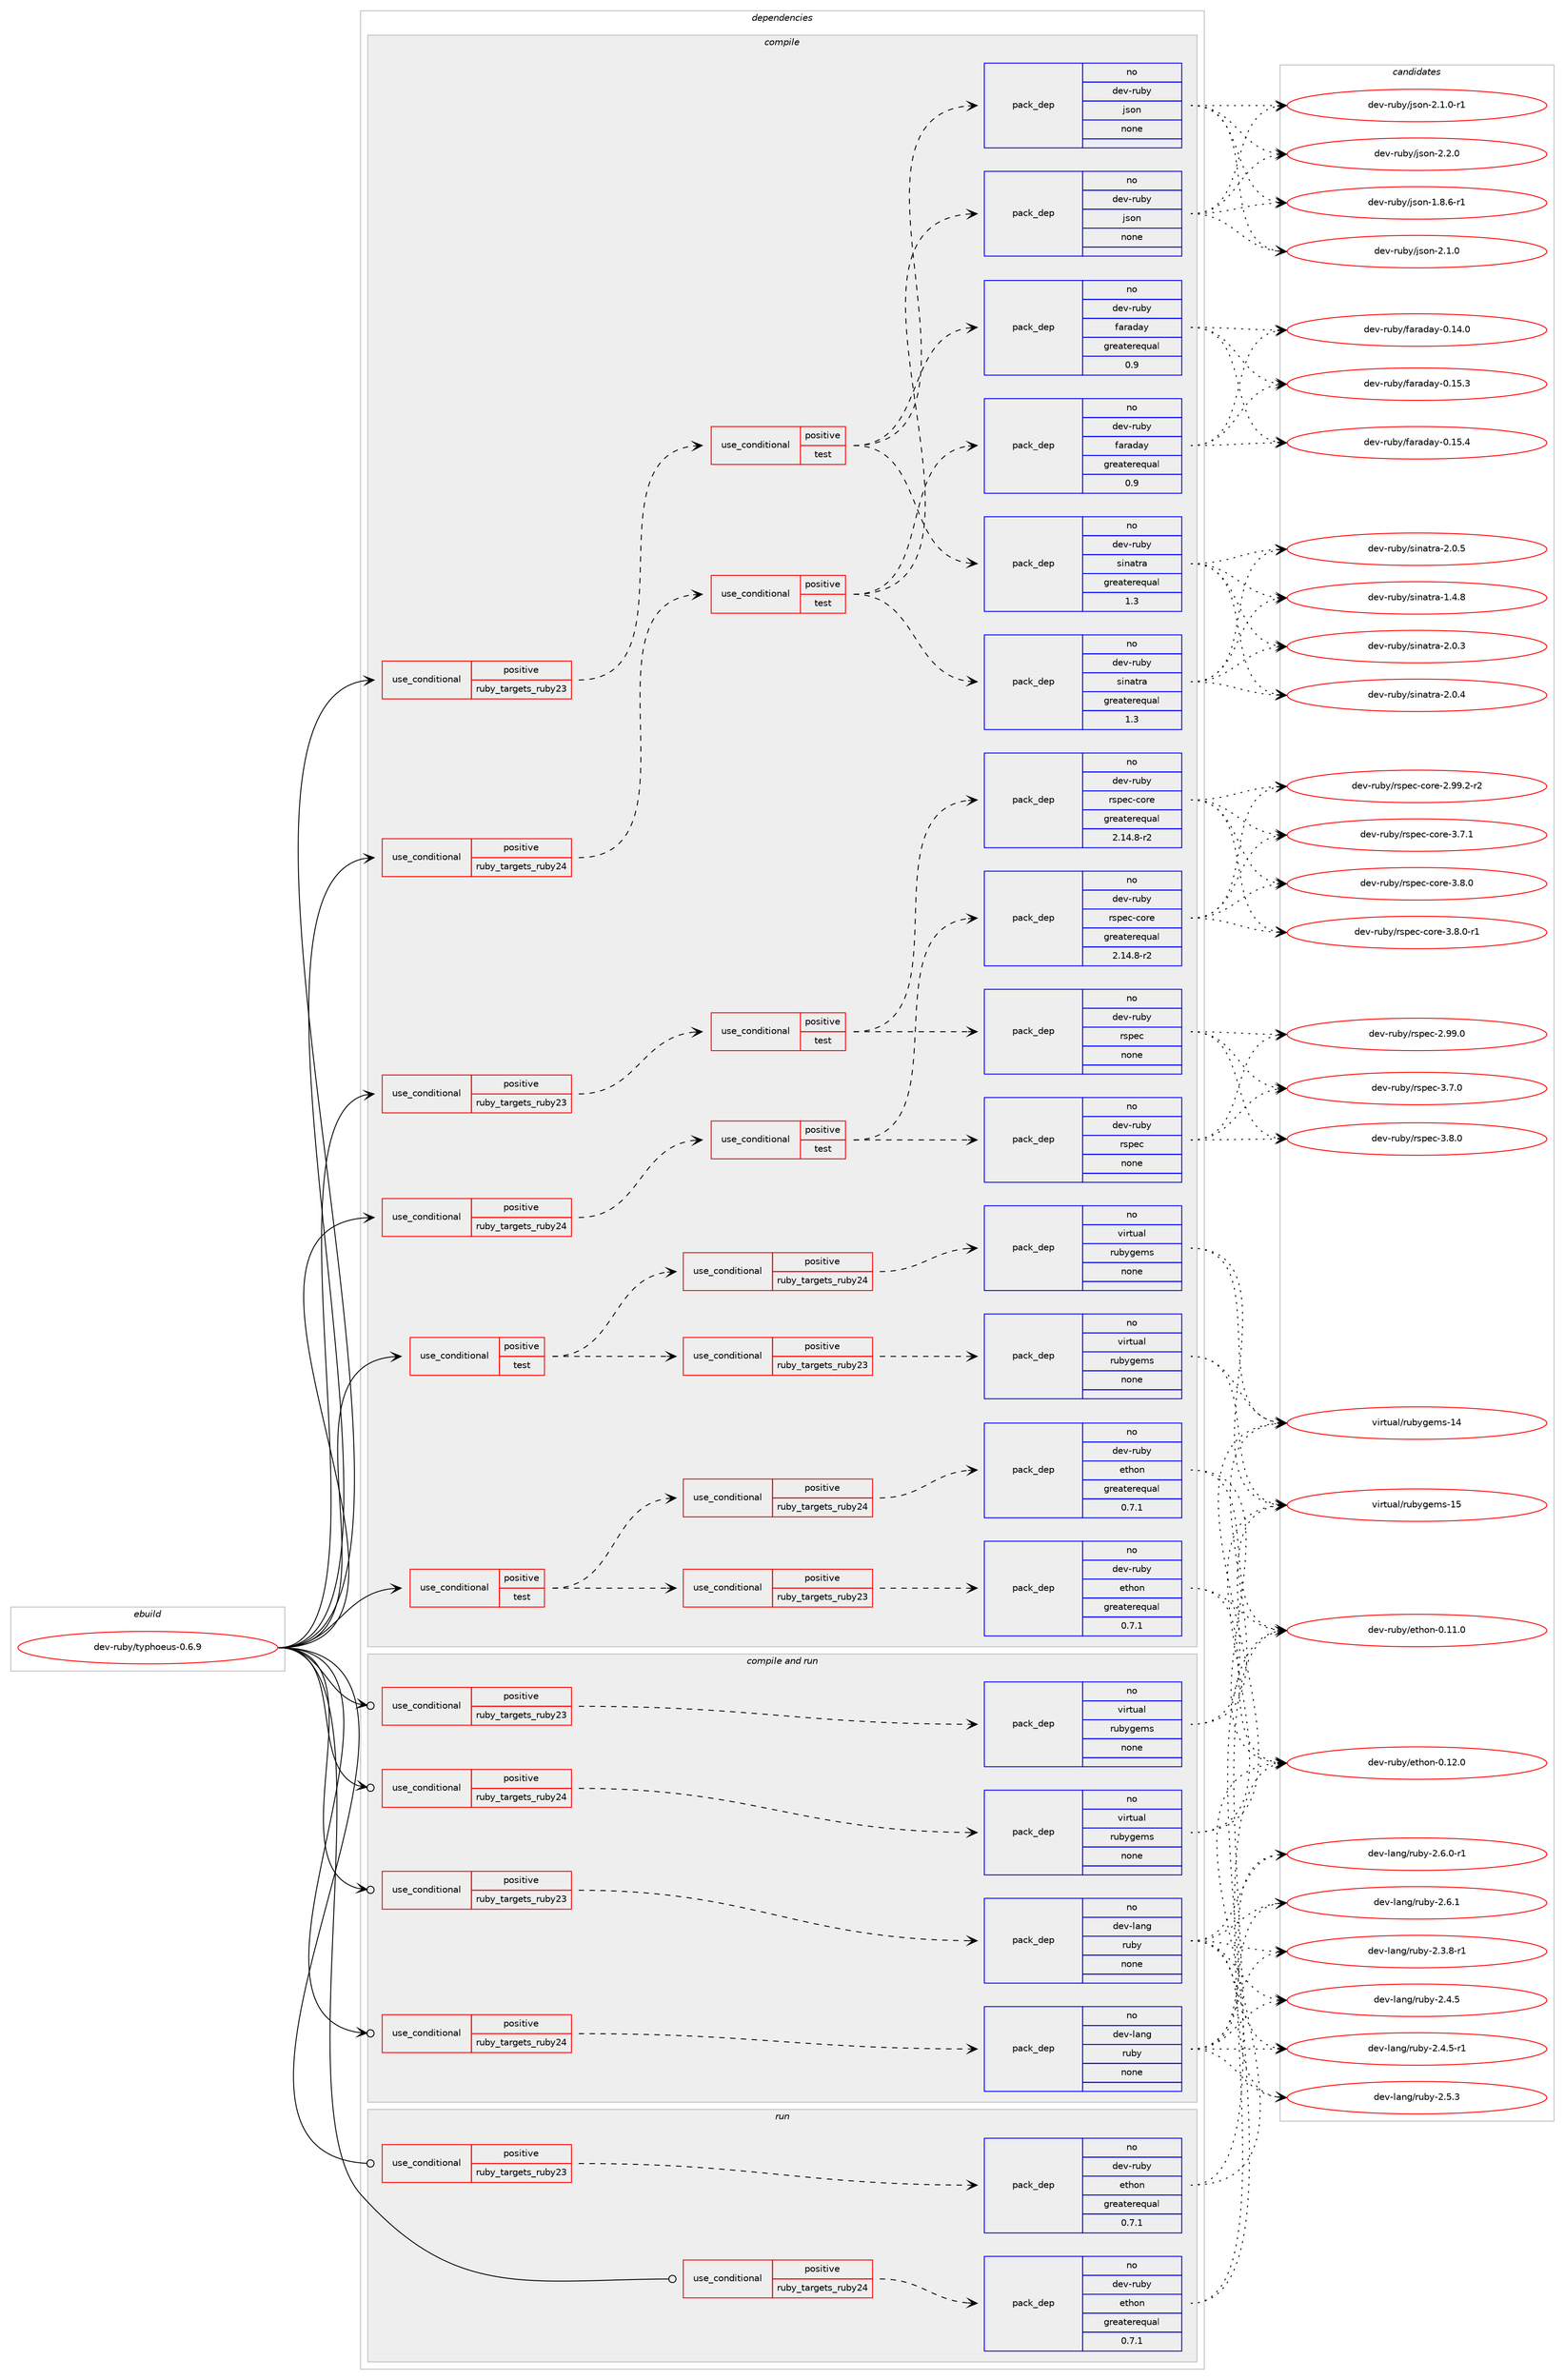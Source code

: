 digraph prolog {

# *************
# Graph options
# *************

newrank=true;
concentrate=true;
compound=true;
graph [rankdir=LR,fontname=Helvetica,fontsize=10,ranksep=1.5];#, ranksep=2.5, nodesep=0.2];
edge  [arrowhead=vee];
node  [fontname=Helvetica,fontsize=10];

# **********
# The ebuild
# **********

subgraph cluster_leftcol {
color=gray;
rank=same;
label=<<i>ebuild</i>>;
id [label="dev-ruby/typhoeus-0.6.9", color=red, width=4, href="../dev-ruby/typhoeus-0.6.9.svg"];
}

# ****************
# The dependencies
# ****************

subgraph cluster_midcol {
color=gray;
label=<<i>dependencies</i>>;
subgraph cluster_compile {
fillcolor="#eeeeee";
style=filled;
label=<<i>compile</i>>;
subgraph cond421241 {
dependency1535303 [label=<<TABLE BORDER="0" CELLBORDER="1" CELLSPACING="0" CELLPADDING="4"><TR><TD ROWSPAN="3" CELLPADDING="10">use_conditional</TD></TR><TR><TD>positive</TD></TR><TR><TD>ruby_targets_ruby23</TD></TR></TABLE>>, shape=none, color=red];
subgraph cond421242 {
dependency1535304 [label=<<TABLE BORDER="0" CELLBORDER="1" CELLSPACING="0" CELLPADDING="4"><TR><TD ROWSPAN="3" CELLPADDING="10">use_conditional</TD></TR><TR><TD>positive</TD></TR><TR><TD>test</TD></TR></TABLE>>, shape=none, color=red];
subgraph pack1090546 {
dependency1535305 [label=<<TABLE BORDER="0" CELLBORDER="1" CELLSPACING="0" CELLPADDING="4" WIDTH="220"><TR><TD ROWSPAN="6" CELLPADDING="30">pack_dep</TD></TR><TR><TD WIDTH="110">no</TD></TR><TR><TD>dev-ruby</TD></TR><TR><TD>json</TD></TR><TR><TD>none</TD></TR><TR><TD></TD></TR></TABLE>>, shape=none, color=blue];
}
dependency1535304:e -> dependency1535305:w [weight=20,style="dashed",arrowhead="vee"];
subgraph pack1090547 {
dependency1535306 [label=<<TABLE BORDER="0" CELLBORDER="1" CELLSPACING="0" CELLPADDING="4" WIDTH="220"><TR><TD ROWSPAN="6" CELLPADDING="30">pack_dep</TD></TR><TR><TD WIDTH="110">no</TD></TR><TR><TD>dev-ruby</TD></TR><TR><TD>faraday</TD></TR><TR><TD>greaterequal</TD></TR><TR><TD>0.9</TD></TR></TABLE>>, shape=none, color=blue];
}
dependency1535304:e -> dependency1535306:w [weight=20,style="dashed",arrowhead="vee"];
subgraph pack1090548 {
dependency1535307 [label=<<TABLE BORDER="0" CELLBORDER="1" CELLSPACING="0" CELLPADDING="4" WIDTH="220"><TR><TD ROWSPAN="6" CELLPADDING="30">pack_dep</TD></TR><TR><TD WIDTH="110">no</TD></TR><TR><TD>dev-ruby</TD></TR><TR><TD>sinatra</TD></TR><TR><TD>greaterequal</TD></TR><TR><TD>1.3</TD></TR></TABLE>>, shape=none, color=blue];
}
dependency1535304:e -> dependency1535307:w [weight=20,style="dashed",arrowhead="vee"];
}
dependency1535303:e -> dependency1535304:w [weight=20,style="dashed",arrowhead="vee"];
}
id:e -> dependency1535303:w [weight=20,style="solid",arrowhead="vee"];
subgraph cond421243 {
dependency1535308 [label=<<TABLE BORDER="0" CELLBORDER="1" CELLSPACING="0" CELLPADDING="4"><TR><TD ROWSPAN="3" CELLPADDING="10">use_conditional</TD></TR><TR><TD>positive</TD></TR><TR><TD>ruby_targets_ruby23</TD></TR></TABLE>>, shape=none, color=red];
subgraph cond421244 {
dependency1535309 [label=<<TABLE BORDER="0" CELLBORDER="1" CELLSPACING="0" CELLPADDING="4"><TR><TD ROWSPAN="3" CELLPADDING="10">use_conditional</TD></TR><TR><TD>positive</TD></TR><TR><TD>test</TD></TR></TABLE>>, shape=none, color=red];
subgraph pack1090549 {
dependency1535310 [label=<<TABLE BORDER="0" CELLBORDER="1" CELLSPACING="0" CELLPADDING="4" WIDTH="220"><TR><TD ROWSPAN="6" CELLPADDING="30">pack_dep</TD></TR><TR><TD WIDTH="110">no</TD></TR><TR><TD>dev-ruby</TD></TR><TR><TD>rspec</TD></TR><TR><TD>none</TD></TR><TR><TD></TD></TR></TABLE>>, shape=none, color=blue];
}
dependency1535309:e -> dependency1535310:w [weight=20,style="dashed",arrowhead="vee"];
subgraph pack1090550 {
dependency1535311 [label=<<TABLE BORDER="0" CELLBORDER="1" CELLSPACING="0" CELLPADDING="4" WIDTH="220"><TR><TD ROWSPAN="6" CELLPADDING="30">pack_dep</TD></TR><TR><TD WIDTH="110">no</TD></TR><TR><TD>dev-ruby</TD></TR><TR><TD>rspec-core</TD></TR><TR><TD>greaterequal</TD></TR><TR><TD>2.14.8-r2</TD></TR></TABLE>>, shape=none, color=blue];
}
dependency1535309:e -> dependency1535311:w [weight=20,style="dashed",arrowhead="vee"];
}
dependency1535308:e -> dependency1535309:w [weight=20,style="dashed",arrowhead="vee"];
}
id:e -> dependency1535308:w [weight=20,style="solid",arrowhead="vee"];
subgraph cond421245 {
dependency1535312 [label=<<TABLE BORDER="0" CELLBORDER="1" CELLSPACING="0" CELLPADDING="4"><TR><TD ROWSPAN="3" CELLPADDING="10">use_conditional</TD></TR><TR><TD>positive</TD></TR><TR><TD>ruby_targets_ruby24</TD></TR></TABLE>>, shape=none, color=red];
subgraph cond421246 {
dependency1535313 [label=<<TABLE BORDER="0" CELLBORDER="1" CELLSPACING="0" CELLPADDING="4"><TR><TD ROWSPAN="3" CELLPADDING="10">use_conditional</TD></TR><TR><TD>positive</TD></TR><TR><TD>test</TD></TR></TABLE>>, shape=none, color=red];
subgraph pack1090551 {
dependency1535314 [label=<<TABLE BORDER="0" CELLBORDER="1" CELLSPACING="0" CELLPADDING="4" WIDTH="220"><TR><TD ROWSPAN="6" CELLPADDING="30">pack_dep</TD></TR><TR><TD WIDTH="110">no</TD></TR><TR><TD>dev-ruby</TD></TR><TR><TD>json</TD></TR><TR><TD>none</TD></TR><TR><TD></TD></TR></TABLE>>, shape=none, color=blue];
}
dependency1535313:e -> dependency1535314:w [weight=20,style="dashed",arrowhead="vee"];
subgraph pack1090552 {
dependency1535315 [label=<<TABLE BORDER="0" CELLBORDER="1" CELLSPACING="0" CELLPADDING="4" WIDTH="220"><TR><TD ROWSPAN="6" CELLPADDING="30">pack_dep</TD></TR><TR><TD WIDTH="110">no</TD></TR><TR><TD>dev-ruby</TD></TR><TR><TD>faraday</TD></TR><TR><TD>greaterequal</TD></TR><TR><TD>0.9</TD></TR></TABLE>>, shape=none, color=blue];
}
dependency1535313:e -> dependency1535315:w [weight=20,style="dashed",arrowhead="vee"];
subgraph pack1090553 {
dependency1535316 [label=<<TABLE BORDER="0" CELLBORDER="1" CELLSPACING="0" CELLPADDING="4" WIDTH="220"><TR><TD ROWSPAN="6" CELLPADDING="30">pack_dep</TD></TR><TR><TD WIDTH="110">no</TD></TR><TR><TD>dev-ruby</TD></TR><TR><TD>sinatra</TD></TR><TR><TD>greaterequal</TD></TR><TR><TD>1.3</TD></TR></TABLE>>, shape=none, color=blue];
}
dependency1535313:e -> dependency1535316:w [weight=20,style="dashed",arrowhead="vee"];
}
dependency1535312:e -> dependency1535313:w [weight=20,style="dashed",arrowhead="vee"];
}
id:e -> dependency1535312:w [weight=20,style="solid",arrowhead="vee"];
subgraph cond421247 {
dependency1535317 [label=<<TABLE BORDER="0" CELLBORDER="1" CELLSPACING="0" CELLPADDING="4"><TR><TD ROWSPAN="3" CELLPADDING="10">use_conditional</TD></TR><TR><TD>positive</TD></TR><TR><TD>ruby_targets_ruby24</TD></TR></TABLE>>, shape=none, color=red];
subgraph cond421248 {
dependency1535318 [label=<<TABLE BORDER="0" CELLBORDER="1" CELLSPACING="0" CELLPADDING="4"><TR><TD ROWSPAN="3" CELLPADDING="10">use_conditional</TD></TR><TR><TD>positive</TD></TR><TR><TD>test</TD></TR></TABLE>>, shape=none, color=red];
subgraph pack1090554 {
dependency1535319 [label=<<TABLE BORDER="0" CELLBORDER="1" CELLSPACING="0" CELLPADDING="4" WIDTH="220"><TR><TD ROWSPAN="6" CELLPADDING="30">pack_dep</TD></TR><TR><TD WIDTH="110">no</TD></TR><TR><TD>dev-ruby</TD></TR><TR><TD>rspec</TD></TR><TR><TD>none</TD></TR><TR><TD></TD></TR></TABLE>>, shape=none, color=blue];
}
dependency1535318:e -> dependency1535319:w [weight=20,style="dashed",arrowhead="vee"];
subgraph pack1090555 {
dependency1535320 [label=<<TABLE BORDER="0" CELLBORDER="1" CELLSPACING="0" CELLPADDING="4" WIDTH="220"><TR><TD ROWSPAN="6" CELLPADDING="30">pack_dep</TD></TR><TR><TD WIDTH="110">no</TD></TR><TR><TD>dev-ruby</TD></TR><TR><TD>rspec-core</TD></TR><TR><TD>greaterequal</TD></TR><TR><TD>2.14.8-r2</TD></TR></TABLE>>, shape=none, color=blue];
}
dependency1535318:e -> dependency1535320:w [weight=20,style="dashed",arrowhead="vee"];
}
dependency1535317:e -> dependency1535318:w [weight=20,style="dashed",arrowhead="vee"];
}
id:e -> dependency1535317:w [weight=20,style="solid",arrowhead="vee"];
subgraph cond421249 {
dependency1535321 [label=<<TABLE BORDER="0" CELLBORDER="1" CELLSPACING="0" CELLPADDING="4"><TR><TD ROWSPAN="3" CELLPADDING="10">use_conditional</TD></TR><TR><TD>positive</TD></TR><TR><TD>test</TD></TR></TABLE>>, shape=none, color=red];
subgraph cond421250 {
dependency1535322 [label=<<TABLE BORDER="0" CELLBORDER="1" CELLSPACING="0" CELLPADDING="4"><TR><TD ROWSPAN="3" CELLPADDING="10">use_conditional</TD></TR><TR><TD>positive</TD></TR><TR><TD>ruby_targets_ruby23</TD></TR></TABLE>>, shape=none, color=red];
subgraph pack1090556 {
dependency1535323 [label=<<TABLE BORDER="0" CELLBORDER="1" CELLSPACING="0" CELLPADDING="4" WIDTH="220"><TR><TD ROWSPAN="6" CELLPADDING="30">pack_dep</TD></TR><TR><TD WIDTH="110">no</TD></TR><TR><TD>dev-ruby</TD></TR><TR><TD>ethon</TD></TR><TR><TD>greaterequal</TD></TR><TR><TD>0.7.1</TD></TR></TABLE>>, shape=none, color=blue];
}
dependency1535322:e -> dependency1535323:w [weight=20,style="dashed",arrowhead="vee"];
}
dependency1535321:e -> dependency1535322:w [weight=20,style="dashed",arrowhead="vee"];
subgraph cond421251 {
dependency1535324 [label=<<TABLE BORDER="0" CELLBORDER="1" CELLSPACING="0" CELLPADDING="4"><TR><TD ROWSPAN="3" CELLPADDING="10">use_conditional</TD></TR><TR><TD>positive</TD></TR><TR><TD>ruby_targets_ruby24</TD></TR></TABLE>>, shape=none, color=red];
subgraph pack1090557 {
dependency1535325 [label=<<TABLE BORDER="0" CELLBORDER="1" CELLSPACING="0" CELLPADDING="4" WIDTH="220"><TR><TD ROWSPAN="6" CELLPADDING="30">pack_dep</TD></TR><TR><TD WIDTH="110">no</TD></TR><TR><TD>dev-ruby</TD></TR><TR><TD>ethon</TD></TR><TR><TD>greaterequal</TD></TR><TR><TD>0.7.1</TD></TR></TABLE>>, shape=none, color=blue];
}
dependency1535324:e -> dependency1535325:w [weight=20,style="dashed",arrowhead="vee"];
}
dependency1535321:e -> dependency1535324:w [weight=20,style="dashed",arrowhead="vee"];
}
id:e -> dependency1535321:w [weight=20,style="solid",arrowhead="vee"];
subgraph cond421252 {
dependency1535326 [label=<<TABLE BORDER="0" CELLBORDER="1" CELLSPACING="0" CELLPADDING="4"><TR><TD ROWSPAN="3" CELLPADDING="10">use_conditional</TD></TR><TR><TD>positive</TD></TR><TR><TD>test</TD></TR></TABLE>>, shape=none, color=red];
subgraph cond421253 {
dependency1535327 [label=<<TABLE BORDER="0" CELLBORDER="1" CELLSPACING="0" CELLPADDING="4"><TR><TD ROWSPAN="3" CELLPADDING="10">use_conditional</TD></TR><TR><TD>positive</TD></TR><TR><TD>ruby_targets_ruby23</TD></TR></TABLE>>, shape=none, color=red];
subgraph pack1090558 {
dependency1535328 [label=<<TABLE BORDER="0" CELLBORDER="1" CELLSPACING="0" CELLPADDING="4" WIDTH="220"><TR><TD ROWSPAN="6" CELLPADDING="30">pack_dep</TD></TR><TR><TD WIDTH="110">no</TD></TR><TR><TD>virtual</TD></TR><TR><TD>rubygems</TD></TR><TR><TD>none</TD></TR><TR><TD></TD></TR></TABLE>>, shape=none, color=blue];
}
dependency1535327:e -> dependency1535328:w [weight=20,style="dashed",arrowhead="vee"];
}
dependency1535326:e -> dependency1535327:w [weight=20,style="dashed",arrowhead="vee"];
subgraph cond421254 {
dependency1535329 [label=<<TABLE BORDER="0" CELLBORDER="1" CELLSPACING="0" CELLPADDING="4"><TR><TD ROWSPAN="3" CELLPADDING="10">use_conditional</TD></TR><TR><TD>positive</TD></TR><TR><TD>ruby_targets_ruby24</TD></TR></TABLE>>, shape=none, color=red];
subgraph pack1090559 {
dependency1535330 [label=<<TABLE BORDER="0" CELLBORDER="1" CELLSPACING="0" CELLPADDING="4" WIDTH="220"><TR><TD ROWSPAN="6" CELLPADDING="30">pack_dep</TD></TR><TR><TD WIDTH="110">no</TD></TR><TR><TD>virtual</TD></TR><TR><TD>rubygems</TD></TR><TR><TD>none</TD></TR><TR><TD></TD></TR></TABLE>>, shape=none, color=blue];
}
dependency1535329:e -> dependency1535330:w [weight=20,style="dashed",arrowhead="vee"];
}
dependency1535326:e -> dependency1535329:w [weight=20,style="dashed",arrowhead="vee"];
}
id:e -> dependency1535326:w [weight=20,style="solid",arrowhead="vee"];
}
subgraph cluster_compileandrun {
fillcolor="#eeeeee";
style=filled;
label=<<i>compile and run</i>>;
subgraph cond421255 {
dependency1535331 [label=<<TABLE BORDER="0" CELLBORDER="1" CELLSPACING="0" CELLPADDING="4"><TR><TD ROWSPAN="3" CELLPADDING="10">use_conditional</TD></TR><TR><TD>positive</TD></TR><TR><TD>ruby_targets_ruby23</TD></TR></TABLE>>, shape=none, color=red];
subgraph pack1090560 {
dependency1535332 [label=<<TABLE BORDER="0" CELLBORDER="1" CELLSPACING="0" CELLPADDING="4" WIDTH="220"><TR><TD ROWSPAN="6" CELLPADDING="30">pack_dep</TD></TR><TR><TD WIDTH="110">no</TD></TR><TR><TD>dev-lang</TD></TR><TR><TD>ruby</TD></TR><TR><TD>none</TD></TR><TR><TD></TD></TR></TABLE>>, shape=none, color=blue];
}
dependency1535331:e -> dependency1535332:w [weight=20,style="dashed",arrowhead="vee"];
}
id:e -> dependency1535331:w [weight=20,style="solid",arrowhead="odotvee"];
subgraph cond421256 {
dependency1535333 [label=<<TABLE BORDER="0" CELLBORDER="1" CELLSPACING="0" CELLPADDING="4"><TR><TD ROWSPAN="3" CELLPADDING="10">use_conditional</TD></TR><TR><TD>positive</TD></TR><TR><TD>ruby_targets_ruby23</TD></TR></TABLE>>, shape=none, color=red];
subgraph pack1090561 {
dependency1535334 [label=<<TABLE BORDER="0" CELLBORDER="1" CELLSPACING="0" CELLPADDING="4" WIDTH="220"><TR><TD ROWSPAN="6" CELLPADDING="30">pack_dep</TD></TR><TR><TD WIDTH="110">no</TD></TR><TR><TD>virtual</TD></TR><TR><TD>rubygems</TD></TR><TR><TD>none</TD></TR><TR><TD></TD></TR></TABLE>>, shape=none, color=blue];
}
dependency1535333:e -> dependency1535334:w [weight=20,style="dashed",arrowhead="vee"];
}
id:e -> dependency1535333:w [weight=20,style="solid",arrowhead="odotvee"];
subgraph cond421257 {
dependency1535335 [label=<<TABLE BORDER="0" CELLBORDER="1" CELLSPACING="0" CELLPADDING="4"><TR><TD ROWSPAN="3" CELLPADDING="10">use_conditional</TD></TR><TR><TD>positive</TD></TR><TR><TD>ruby_targets_ruby24</TD></TR></TABLE>>, shape=none, color=red];
subgraph pack1090562 {
dependency1535336 [label=<<TABLE BORDER="0" CELLBORDER="1" CELLSPACING="0" CELLPADDING="4" WIDTH="220"><TR><TD ROWSPAN="6" CELLPADDING="30">pack_dep</TD></TR><TR><TD WIDTH="110">no</TD></TR><TR><TD>dev-lang</TD></TR><TR><TD>ruby</TD></TR><TR><TD>none</TD></TR><TR><TD></TD></TR></TABLE>>, shape=none, color=blue];
}
dependency1535335:e -> dependency1535336:w [weight=20,style="dashed",arrowhead="vee"];
}
id:e -> dependency1535335:w [weight=20,style="solid",arrowhead="odotvee"];
subgraph cond421258 {
dependency1535337 [label=<<TABLE BORDER="0" CELLBORDER="1" CELLSPACING="0" CELLPADDING="4"><TR><TD ROWSPAN="3" CELLPADDING="10">use_conditional</TD></TR><TR><TD>positive</TD></TR><TR><TD>ruby_targets_ruby24</TD></TR></TABLE>>, shape=none, color=red];
subgraph pack1090563 {
dependency1535338 [label=<<TABLE BORDER="0" CELLBORDER="1" CELLSPACING="0" CELLPADDING="4" WIDTH="220"><TR><TD ROWSPAN="6" CELLPADDING="30">pack_dep</TD></TR><TR><TD WIDTH="110">no</TD></TR><TR><TD>virtual</TD></TR><TR><TD>rubygems</TD></TR><TR><TD>none</TD></TR><TR><TD></TD></TR></TABLE>>, shape=none, color=blue];
}
dependency1535337:e -> dependency1535338:w [weight=20,style="dashed",arrowhead="vee"];
}
id:e -> dependency1535337:w [weight=20,style="solid",arrowhead="odotvee"];
}
subgraph cluster_run {
fillcolor="#eeeeee";
style=filled;
label=<<i>run</i>>;
subgraph cond421259 {
dependency1535339 [label=<<TABLE BORDER="0" CELLBORDER="1" CELLSPACING="0" CELLPADDING="4"><TR><TD ROWSPAN="3" CELLPADDING="10">use_conditional</TD></TR><TR><TD>positive</TD></TR><TR><TD>ruby_targets_ruby23</TD></TR></TABLE>>, shape=none, color=red];
subgraph pack1090564 {
dependency1535340 [label=<<TABLE BORDER="0" CELLBORDER="1" CELLSPACING="0" CELLPADDING="4" WIDTH="220"><TR><TD ROWSPAN="6" CELLPADDING="30">pack_dep</TD></TR><TR><TD WIDTH="110">no</TD></TR><TR><TD>dev-ruby</TD></TR><TR><TD>ethon</TD></TR><TR><TD>greaterequal</TD></TR><TR><TD>0.7.1</TD></TR></TABLE>>, shape=none, color=blue];
}
dependency1535339:e -> dependency1535340:w [weight=20,style="dashed",arrowhead="vee"];
}
id:e -> dependency1535339:w [weight=20,style="solid",arrowhead="odot"];
subgraph cond421260 {
dependency1535341 [label=<<TABLE BORDER="0" CELLBORDER="1" CELLSPACING="0" CELLPADDING="4"><TR><TD ROWSPAN="3" CELLPADDING="10">use_conditional</TD></TR><TR><TD>positive</TD></TR><TR><TD>ruby_targets_ruby24</TD></TR></TABLE>>, shape=none, color=red];
subgraph pack1090565 {
dependency1535342 [label=<<TABLE BORDER="0" CELLBORDER="1" CELLSPACING="0" CELLPADDING="4" WIDTH="220"><TR><TD ROWSPAN="6" CELLPADDING="30">pack_dep</TD></TR><TR><TD WIDTH="110">no</TD></TR><TR><TD>dev-ruby</TD></TR><TR><TD>ethon</TD></TR><TR><TD>greaterequal</TD></TR><TR><TD>0.7.1</TD></TR></TABLE>>, shape=none, color=blue];
}
dependency1535341:e -> dependency1535342:w [weight=20,style="dashed",arrowhead="vee"];
}
id:e -> dependency1535341:w [weight=20,style="solid",arrowhead="odot"];
}
}

# **************
# The candidates
# **************

subgraph cluster_choices {
rank=same;
color=gray;
label=<<i>candidates</i>>;

subgraph choice1090546 {
color=black;
nodesep=1;
choice1001011184511411798121471061151111104549465646544511449 [label="dev-ruby/json-1.8.6-r1", color=red, width=4,href="../dev-ruby/json-1.8.6-r1.svg"];
choice100101118451141179812147106115111110455046494648 [label="dev-ruby/json-2.1.0", color=red, width=4,href="../dev-ruby/json-2.1.0.svg"];
choice1001011184511411798121471061151111104550464946484511449 [label="dev-ruby/json-2.1.0-r1", color=red, width=4,href="../dev-ruby/json-2.1.0-r1.svg"];
choice100101118451141179812147106115111110455046504648 [label="dev-ruby/json-2.2.0", color=red, width=4,href="../dev-ruby/json-2.2.0.svg"];
dependency1535305:e -> choice1001011184511411798121471061151111104549465646544511449:w [style=dotted,weight="100"];
dependency1535305:e -> choice100101118451141179812147106115111110455046494648:w [style=dotted,weight="100"];
dependency1535305:e -> choice1001011184511411798121471061151111104550464946484511449:w [style=dotted,weight="100"];
dependency1535305:e -> choice100101118451141179812147106115111110455046504648:w [style=dotted,weight="100"];
}
subgraph choice1090547 {
color=black;
nodesep=1;
choice10010111845114117981214710297114971009712145484649524648 [label="dev-ruby/faraday-0.14.0", color=red, width=4,href="../dev-ruby/faraday-0.14.0.svg"];
choice10010111845114117981214710297114971009712145484649534651 [label="dev-ruby/faraday-0.15.3", color=red, width=4,href="../dev-ruby/faraday-0.15.3.svg"];
choice10010111845114117981214710297114971009712145484649534652 [label="dev-ruby/faraday-0.15.4", color=red, width=4,href="../dev-ruby/faraday-0.15.4.svg"];
dependency1535306:e -> choice10010111845114117981214710297114971009712145484649524648:w [style=dotted,weight="100"];
dependency1535306:e -> choice10010111845114117981214710297114971009712145484649534651:w [style=dotted,weight="100"];
dependency1535306:e -> choice10010111845114117981214710297114971009712145484649534652:w [style=dotted,weight="100"];
}
subgraph choice1090548 {
color=black;
nodesep=1;
choice1001011184511411798121471151051109711611497454946524656 [label="dev-ruby/sinatra-1.4.8", color=red, width=4,href="../dev-ruby/sinatra-1.4.8.svg"];
choice1001011184511411798121471151051109711611497455046484651 [label="dev-ruby/sinatra-2.0.3", color=red, width=4,href="../dev-ruby/sinatra-2.0.3.svg"];
choice1001011184511411798121471151051109711611497455046484652 [label="dev-ruby/sinatra-2.0.4", color=red, width=4,href="../dev-ruby/sinatra-2.0.4.svg"];
choice1001011184511411798121471151051109711611497455046484653 [label="dev-ruby/sinatra-2.0.5", color=red, width=4,href="../dev-ruby/sinatra-2.0.5.svg"];
dependency1535307:e -> choice1001011184511411798121471151051109711611497454946524656:w [style=dotted,weight="100"];
dependency1535307:e -> choice1001011184511411798121471151051109711611497455046484651:w [style=dotted,weight="100"];
dependency1535307:e -> choice1001011184511411798121471151051109711611497455046484652:w [style=dotted,weight="100"];
dependency1535307:e -> choice1001011184511411798121471151051109711611497455046484653:w [style=dotted,weight="100"];
}
subgraph choice1090549 {
color=black;
nodesep=1;
choice1001011184511411798121471141151121019945504657574648 [label="dev-ruby/rspec-2.99.0", color=red, width=4,href="../dev-ruby/rspec-2.99.0.svg"];
choice10010111845114117981214711411511210199455146554648 [label="dev-ruby/rspec-3.7.0", color=red, width=4,href="../dev-ruby/rspec-3.7.0.svg"];
choice10010111845114117981214711411511210199455146564648 [label="dev-ruby/rspec-3.8.0", color=red, width=4,href="../dev-ruby/rspec-3.8.0.svg"];
dependency1535310:e -> choice1001011184511411798121471141151121019945504657574648:w [style=dotted,weight="100"];
dependency1535310:e -> choice10010111845114117981214711411511210199455146554648:w [style=dotted,weight="100"];
dependency1535310:e -> choice10010111845114117981214711411511210199455146564648:w [style=dotted,weight="100"];
}
subgraph choice1090550 {
color=black;
nodesep=1;
choice100101118451141179812147114115112101994599111114101455046575746504511450 [label="dev-ruby/rspec-core-2.99.2-r2", color=red, width=4,href="../dev-ruby/rspec-core-2.99.2-r2.svg"];
choice100101118451141179812147114115112101994599111114101455146554649 [label="dev-ruby/rspec-core-3.7.1", color=red, width=4,href="../dev-ruby/rspec-core-3.7.1.svg"];
choice100101118451141179812147114115112101994599111114101455146564648 [label="dev-ruby/rspec-core-3.8.0", color=red, width=4,href="../dev-ruby/rspec-core-3.8.0.svg"];
choice1001011184511411798121471141151121019945991111141014551465646484511449 [label="dev-ruby/rspec-core-3.8.0-r1", color=red, width=4,href="../dev-ruby/rspec-core-3.8.0-r1.svg"];
dependency1535311:e -> choice100101118451141179812147114115112101994599111114101455046575746504511450:w [style=dotted,weight="100"];
dependency1535311:e -> choice100101118451141179812147114115112101994599111114101455146554649:w [style=dotted,weight="100"];
dependency1535311:e -> choice100101118451141179812147114115112101994599111114101455146564648:w [style=dotted,weight="100"];
dependency1535311:e -> choice1001011184511411798121471141151121019945991111141014551465646484511449:w [style=dotted,weight="100"];
}
subgraph choice1090551 {
color=black;
nodesep=1;
choice1001011184511411798121471061151111104549465646544511449 [label="dev-ruby/json-1.8.6-r1", color=red, width=4,href="../dev-ruby/json-1.8.6-r1.svg"];
choice100101118451141179812147106115111110455046494648 [label="dev-ruby/json-2.1.0", color=red, width=4,href="../dev-ruby/json-2.1.0.svg"];
choice1001011184511411798121471061151111104550464946484511449 [label="dev-ruby/json-2.1.0-r1", color=red, width=4,href="../dev-ruby/json-2.1.0-r1.svg"];
choice100101118451141179812147106115111110455046504648 [label="dev-ruby/json-2.2.0", color=red, width=4,href="../dev-ruby/json-2.2.0.svg"];
dependency1535314:e -> choice1001011184511411798121471061151111104549465646544511449:w [style=dotted,weight="100"];
dependency1535314:e -> choice100101118451141179812147106115111110455046494648:w [style=dotted,weight="100"];
dependency1535314:e -> choice1001011184511411798121471061151111104550464946484511449:w [style=dotted,weight="100"];
dependency1535314:e -> choice100101118451141179812147106115111110455046504648:w [style=dotted,weight="100"];
}
subgraph choice1090552 {
color=black;
nodesep=1;
choice10010111845114117981214710297114971009712145484649524648 [label="dev-ruby/faraday-0.14.0", color=red, width=4,href="../dev-ruby/faraday-0.14.0.svg"];
choice10010111845114117981214710297114971009712145484649534651 [label="dev-ruby/faraday-0.15.3", color=red, width=4,href="../dev-ruby/faraday-0.15.3.svg"];
choice10010111845114117981214710297114971009712145484649534652 [label="dev-ruby/faraday-0.15.4", color=red, width=4,href="../dev-ruby/faraday-0.15.4.svg"];
dependency1535315:e -> choice10010111845114117981214710297114971009712145484649524648:w [style=dotted,weight="100"];
dependency1535315:e -> choice10010111845114117981214710297114971009712145484649534651:w [style=dotted,weight="100"];
dependency1535315:e -> choice10010111845114117981214710297114971009712145484649534652:w [style=dotted,weight="100"];
}
subgraph choice1090553 {
color=black;
nodesep=1;
choice1001011184511411798121471151051109711611497454946524656 [label="dev-ruby/sinatra-1.4.8", color=red, width=4,href="../dev-ruby/sinatra-1.4.8.svg"];
choice1001011184511411798121471151051109711611497455046484651 [label="dev-ruby/sinatra-2.0.3", color=red, width=4,href="../dev-ruby/sinatra-2.0.3.svg"];
choice1001011184511411798121471151051109711611497455046484652 [label="dev-ruby/sinatra-2.0.4", color=red, width=4,href="../dev-ruby/sinatra-2.0.4.svg"];
choice1001011184511411798121471151051109711611497455046484653 [label="dev-ruby/sinatra-2.0.5", color=red, width=4,href="../dev-ruby/sinatra-2.0.5.svg"];
dependency1535316:e -> choice1001011184511411798121471151051109711611497454946524656:w [style=dotted,weight="100"];
dependency1535316:e -> choice1001011184511411798121471151051109711611497455046484651:w [style=dotted,weight="100"];
dependency1535316:e -> choice1001011184511411798121471151051109711611497455046484652:w [style=dotted,weight="100"];
dependency1535316:e -> choice1001011184511411798121471151051109711611497455046484653:w [style=dotted,weight="100"];
}
subgraph choice1090554 {
color=black;
nodesep=1;
choice1001011184511411798121471141151121019945504657574648 [label="dev-ruby/rspec-2.99.0", color=red, width=4,href="../dev-ruby/rspec-2.99.0.svg"];
choice10010111845114117981214711411511210199455146554648 [label="dev-ruby/rspec-3.7.0", color=red, width=4,href="../dev-ruby/rspec-3.7.0.svg"];
choice10010111845114117981214711411511210199455146564648 [label="dev-ruby/rspec-3.8.0", color=red, width=4,href="../dev-ruby/rspec-3.8.0.svg"];
dependency1535319:e -> choice1001011184511411798121471141151121019945504657574648:w [style=dotted,weight="100"];
dependency1535319:e -> choice10010111845114117981214711411511210199455146554648:w [style=dotted,weight="100"];
dependency1535319:e -> choice10010111845114117981214711411511210199455146564648:w [style=dotted,weight="100"];
}
subgraph choice1090555 {
color=black;
nodesep=1;
choice100101118451141179812147114115112101994599111114101455046575746504511450 [label="dev-ruby/rspec-core-2.99.2-r2", color=red, width=4,href="../dev-ruby/rspec-core-2.99.2-r2.svg"];
choice100101118451141179812147114115112101994599111114101455146554649 [label="dev-ruby/rspec-core-3.7.1", color=red, width=4,href="../dev-ruby/rspec-core-3.7.1.svg"];
choice100101118451141179812147114115112101994599111114101455146564648 [label="dev-ruby/rspec-core-3.8.0", color=red, width=4,href="../dev-ruby/rspec-core-3.8.0.svg"];
choice1001011184511411798121471141151121019945991111141014551465646484511449 [label="dev-ruby/rspec-core-3.8.0-r1", color=red, width=4,href="../dev-ruby/rspec-core-3.8.0-r1.svg"];
dependency1535320:e -> choice100101118451141179812147114115112101994599111114101455046575746504511450:w [style=dotted,weight="100"];
dependency1535320:e -> choice100101118451141179812147114115112101994599111114101455146554649:w [style=dotted,weight="100"];
dependency1535320:e -> choice100101118451141179812147114115112101994599111114101455146564648:w [style=dotted,weight="100"];
dependency1535320:e -> choice1001011184511411798121471141151121019945991111141014551465646484511449:w [style=dotted,weight="100"];
}
subgraph choice1090556 {
color=black;
nodesep=1;
choice10010111845114117981214710111610411111045484649494648 [label="dev-ruby/ethon-0.11.0", color=red, width=4,href="../dev-ruby/ethon-0.11.0.svg"];
choice10010111845114117981214710111610411111045484649504648 [label="dev-ruby/ethon-0.12.0", color=red, width=4,href="../dev-ruby/ethon-0.12.0.svg"];
dependency1535323:e -> choice10010111845114117981214710111610411111045484649494648:w [style=dotted,weight="100"];
dependency1535323:e -> choice10010111845114117981214710111610411111045484649504648:w [style=dotted,weight="100"];
}
subgraph choice1090557 {
color=black;
nodesep=1;
choice10010111845114117981214710111610411111045484649494648 [label="dev-ruby/ethon-0.11.0", color=red, width=4,href="../dev-ruby/ethon-0.11.0.svg"];
choice10010111845114117981214710111610411111045484649504648 [label="dev-ruby/ethon-0.12.0", color=red, width=4,href="../dev-ruby/ethon-0.12.0.svg"];
dependency1535325:e -> choice10010111845114117981214710111610411111045484649494648:w [style=dotted,weight="100"];
dependency1535325:e -> choice10010111845114117981214710111610411111045484649504648:w [style=dotted,weight="100"];
}
subgraph choice1090558 {
color=black;
nodesep=1;
choice118105114116117971084711411798121103101109115454952 [label="virtual/rubygems-14", color=red, width=4,href="../virtual/rubygems-14.svg"];
choice118105114116117971084711411798121103101109115454953 [label="virtual/rubygems-15", color=red, width=4,href="../virtual/rubygems-15.svg"];
dependency1535328:e -> choice118105114116117971084711411798121103101109115454952:w [style=dotted,weight="100"];
dependency1535328:e -> choice118105114116117971084711411798121103101109115454953:w [style=dotted,weight="100"];
}
subgraph choice1090559 {
color=black;
nodesep=1;
choice118105114116117971084711411798121103101109115454952 [label="virtual/rubygems-14", color=red, width=4,href="../virtual/rubygems-14.svg"];
choice118105114116117971084711411798121103101109115454953 [label="virtual/rubygems-15", color=red, width=4,href="../virtual/rubygems-15.svg"];
dependency1535330:e -> choice118105114116117971084711411798121103101109115454952:w [style=dotted,weight="100"];
dependency1535330:e -> choice118105114116117971084711411798121103101109115454953:w [style=dotted,weight="100"];
}
subgraph choice1090560 {
color=black;
nodesep=1;
choice100101118451089711010347114117981214550465146564511449 [label="dev-lang/ruby-2.3.8-r1", color=red, width=4,href="../dev-lang/ruby-2.3.8-r1.svg"];
choice10010111845108971101034711411798121455046524653 [label="dev-lang/ruby-2.4.5", color=red, width=4,href="../dev-lang/ruby-2.4.5.svg"];
choice100101118451089711010347114117981214550465246534511449 [label="dev-lang/ruby-2.4.5-r1", color=red, width=4,href="../dev-lang/ruby-2.4.5-r1.svg"];
choice10010111845108971101034711411798121455046534651 [label="dev-lang/ruby-2.5.3", color=red, width=4,href="../dev-lang/ruby-2.5.3.svg"];
choice100101118451089711010347114117981214550465446484511449 [label="dev-lang/ruby-2.6.0-r1", color=red, width=4,href="../dev-lang/ruby-2.6.0-r1.svg"];
choice10010111845108971101034711411798121455046544649 [label="dev-lang/ruby-2.6.1", color=red, width=4,href="../dev-lang/ruby-2.6.1.svg"];
dependency1535332:e -> choice100101118451089711010347114117981214550465146564511449:w [style=dotted,weight="100"];
dependency1535332:e -> choice10010111845108971101034711411798121455046524653:w [style=dotted,weight="100"];
dependency1535332:e -> choice100101118451089711010347114117981214550465246534511449:w [style=dotted,weight="100"];
dependency1535332:e -> choice10010111845108971101034711411798121455046534651:w [style=dotted,weight="100"];
dependency1535332:e -> choice100101118451089711010347114117981214550465446484511449:w [style=dotted,weight="100"];
dependency1535332:e -> choice10010111845108971101034711411798121455046544649:w [style=dotted,weight="100"];
}
subgraph choice1090561 {
color=black;
nodesep=1;
choice118105114116117971084711411798121103101109115454952 [label="virtual/rubygems-14", color=red, width=4,href="../virtual/rubygems-14.svg"];
choice118105114116117971084711411798121103101109115454953 [label="virtual/rubygems-15", color=red, width=4,href="../virtual/rubygems-15.svg"];
dependency1535334:e -> choice118105114116117971084711411798121103101109115454952:w [style=dotted,weight="100"];
dependency1535334:e -> choice118105114116117971084711411798121103101109115454953:w [style=dotted,weight="100"];
}
subgraph choice1090562 {
color=black;
nodesep=1;
choice100101118451089711010347114117981214550465146564511449 [label="dev-lang/ruby-2.3.8-r1", color=red, width=4,href="../dev-lang/ruby-2.3.8-r1.svg"];
choice10010111845108971101034711411798121455046524653 [label="dev-lang/ruby-2.4.5", color=red, width=4,href="../dev-lang/ruby-2.4.5.svg"];
choice100101118451089711010347114117981214550465246534511449 [label="dev-lang/ruby-2.4.5-r1", color=red, width=4,href="../dev-lang/ruby-2.4.5-r1.svg"];
choice10010111845108971101034711411798121455046534651 [label="dev-lang/ruby-2.5.3", color=red, width=4,href="../dev-lang/ruby-2.5.3.svg"];
choice100101118451089711010347114117981214550465446484511449 [label="dev-lang/ruby-2.6.0-r1", color=red, width=4,href="../dev-lang/ruby-2.6.0-r1.svg"];
choice10010111845108971101034711411798121455046544649 [label="dev-lang/ruby-2.6.1", color=red, width=4,href="../dev-lang/ruby-2.6.1.svg"];
dependency1535336:e -> choice100101118451089711010347114117981214550465146564511449:w [style=dotted,weight="100"];
dependency1535336:e -> choice10010111845108971101034711411798121455046524653:w [style=dotted,weight="100"];
dependency1535336:e -> choice100101118451089711010347114117981214550465246534511449:w [style=dotted,weight="100"];
dependency1535336:e -> choice10010111845108971101034711411798121455046534651:w [style=dotted,weight="100"];
dependency1535336:e -> choice100101118451089711010347114117981214550465446484511449:w [style=dotted,weight="100"];
dependency1535336:e -> choice10010111845108971101034711411798121455046544649:w [style=dotted,weight="100"];
}
subgraph choice1090563 {
color=black;
nodesep=1;
choice118105114116117971084711411798121103101109115454952 [label="virtual/rubygems-14", color=red, width=4,href="../virtual/rubygems-14.svg"];
choice118105114116117971084711411798121103101109115454953 [label="virtual/rubygems-15", color=red, width=4,href="../virtual/rubygems-15.svg"];
dependency1535338:e -> choice118105114116117971084711411798121103101109115454952:w [style=dotted,weight="100"];
dependency1535338:e -> choice118105114116117971084711411798121103101109115454953:w [style=dotted,weight="100"];
}
subgraph choice1090564 {
color=black;
nodesep=1;
choice10010111845114117981214710111610411111045484649494648 [label="dev-ruby/ethon-0.11.0", color=red, width=4,href="../dev-ruby/ethon-0.11.0.svg"];
choice10010111845114117981214710111610411111045484649504648 [label="dev-ruby/ethon-0.12.0", color=red, width=4,href="../dev-ruby/ethon-0.12.0.svg"];
dependency1535340:e -> choice10010111845114117981214710111610411111045484649494648:w [style=dotted,weight="100"];
dependency1535340:e -> choice10010111845114117981214710111610411111045484649504648:w [style=dotted,weight="100"];
}
subgraph choice1090565 {
color=black;
nodesep=1;
choice10010111845114117981214710111610411111045484649494648 [label="dev-ruby/ethon-0.11.0", color=red, width=4,href="../dev-ruby/ethon-0.11.0.svg"];
choice10010111845114117981214710111610411111045484649504648 [label="dev-ruby/ethon-0.12.0", color=red, width=4,href="../dev-ruby/ethon-0.12.0.svg"];
dependency1535342:e -> choice10010111845114117981214710111610411111045484649494648:w [style=dotted,weight="100"];
dependency1535342:e -> choice10010111845114117981214710111610411111045484649504648:w [style=dotted,weight="100"];
}
}

}

